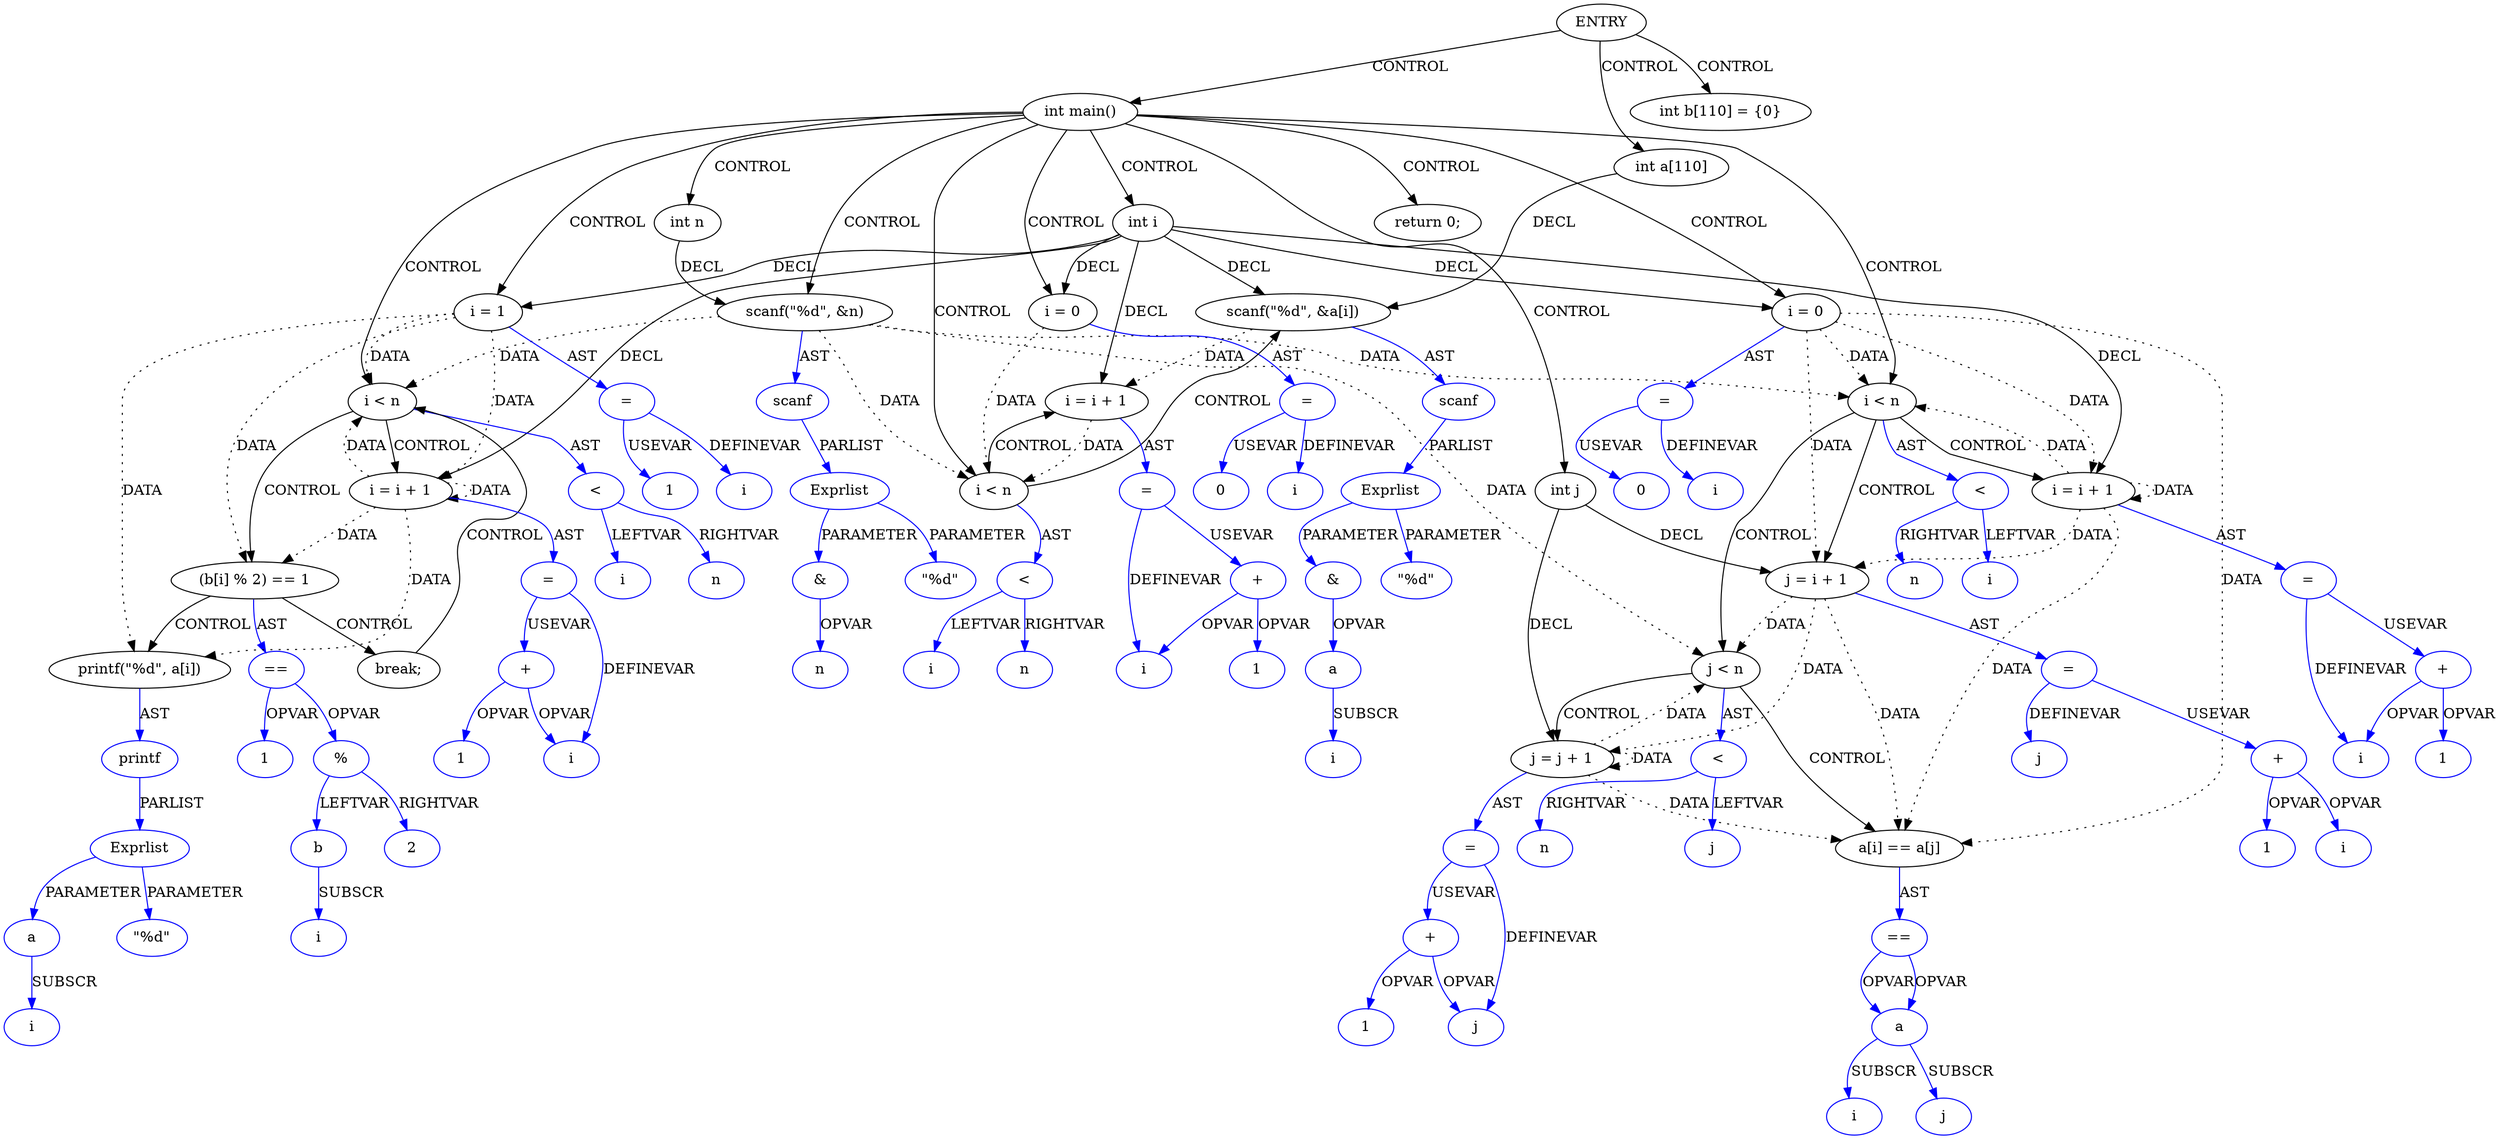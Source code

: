 digraph DotForMerge{
Node1 [label="ENTRY",type="ENTRY",coord="-1"];
Node2 [label="int a[110]",type="DECL",coord="2",varname="a",vartype="int[]"];
Node3 [label="int b[110] = {0}",type="DECL",coord="2",varname="b",vartype="int[]"];
Node4 [label="int main()",type="CONTROL",coord="3"];
Node6 [label="int n",type="DECL",coord="4",varname="n",vartype="int"];
Node7 [label="int i",type="DECL",coord="4",varname="i",vartype="int"];
Node8 [label="int j",type="DECL",coord="4",varname="j",vartype="int"];
Node9 [label="scanf(\"%d\", &n)",type="CALL",coord="5"];
Node10 [label="scanf",type="FUNCNAME",coord="5",color=blue];
Node11 [label="Exprlist",type="EXPRS",coord="5",color=blue];
Node12 [label="\"%d\"",type="CONST",coord="5",color=blue];
Node13 [label="&",type="OP",coord="5",color=blue];
Node14 [label="n",type="VAR",coord="5",color=blue];
Node15 [label="i = 0",type="ASSIGN",coord="6"];
Node16 [label="=",type="ASSIGNOP",coord="6",color=blue];
Node17 [label="i",type="VAR",coord="6",color=blue];
Node18 [label="0",type="CONST",coord="6",color=blue];
Node19 [label="i < n",type="CONTROL",coord="6"];
Node22 [label="scanf(\"%d\", &a[i])",type="CALL",coord="7"];
Node23 [label="scanf",type="FUNCNAME",coord="7",color=blue];
Node24 [label="Exprlist",type="EXPRS",coord="7",color=blue];
Node25 [label="\"%d\"",type="CONST",coord="7",color=blue];
Node26 [label="&",type="OP",coord="7",color=blue];
Node27 [label="a",type="VAR",coord="7",color=blue];
Node28 [label="i",type="VAR",coord="7",color=blue];
Node29 [label="i = i + 1",type="ASSIGN",coord="6"];
Node30 [label="=",type="ASSIGNOP",coord="6",color=blue];
Node31 [label="i",type="VAR",coord="6",color=blue];
Node32 [label="+",type="OP",coord="6",color=blue];
Node33 [label="1",type="CONST",coord="6",color=blue];
Node34 [label="<",type="OP",coord="6",color=blue];
Node35 [label="i",type="VAR",coord="6",color=blue];
Node36 [label="n",type="VAR",coord="6",color=blue];
Node37 [label="i = 0",type="ASSIGN",coord="9"];
Node38 [label="=",type="ASSIGNOP",coord="9",color=blue];
Node39 [label="i",type="VAR",coord="9",color=blue];
Node40 [label="0",type="CONST",coord="9",color=blue];
Node41 [label="i < n",type="CONTROL",coord="9"];
Node44 [label="j = i + 1",type="ASSIGN",coord="10"];
Node45 [label="=",type="ASSIGNOP",coord="10",color=blue];
Node46 [label="j",type="VAR",coord="10",color=blue];
Node47 [label="+",type="OP",coord="10",color=blue];
Node48 [label="i",type="VAR",coord="10",color=blue];
Node49 [label="1",type="CONST",coord="10",color=blue];
Node50 [label="j < n",type="CONTROL",coord="10"];
Node53 [label="a[i] == a[j]",type="CONTROL",coord="11"];
Node55 [label="==",type="OP",coord="11",color=blue];
Node56 [label="a",type="VAR",coord="11",color=blue];
Node57 [label="i",type="VAR",coord="11",color=blue];
Node58 [label="j",type="VAR",coord="11",color=blue];
Node59 [label="j = j + 1",type="ASSIGN",coord="10"];
Node60 [label="=",type="ASSIGNOP",coord="10",color=blue];
Node61 [label="j",type="VAR",coord="10",color=blue];
Node62 [label="+",type="OP",coord="10",color=blue];
Node63 [label="1",type="CONST",coord="10",color=blue];
Node64 [label="<",type="OP",coord="10",color=blue];
Node65 [label="j",type="VAR",coord="10",color=blue];
Node66 [label="n",type="VAR",coord="10",color=blue];
Node67 [label="i = i + 1",type="ASSIGN",coord="9"];
Node68 [label="=",type="ASSIGNOP",coord="9",color=blue];
Node69 [label="i",type="VAR",coord="9",color=blue];
Node70 [label="+",type="OP",coord="9",color=blue];
Node71 [label="1",type="CONST",coord="9",color=blue];
Node72 [label="<",type="OP",coord="9",color=blue];
Node73 [label="i",type="VAR",coord="9",color=blue];
Node74 [label="n",type="VAR",coord="9",color=blue];
Node75 [label="i = 1",type="ASSIGN",coord="16"];
Node76 [label="=",type="ASSIGNOP",coord="16",color=blue];
Node77 [label="i",type="VAR",coord="16",color=blue];
Node78 [label="1",type="CONST",coord="16",color=blue];
Node79 [label="i < n",type="CONTROL",coord="16"];
Node82 [label="(b[i] % 2) == 1",type="CONTROL",coord="17"];
Node84 [label="printf(\"%d\", a[i])",type="CALL",coord="18"];
Node85 [label="printf",type="FUNCNAME",coord="18",color=blue];
Node86 [label="Exprlist",type="EXPRS",coord="18",color=blue];
Node87 [label="\"%d\"",type="CONST",coord="18",color=blue];
Node88 [label="a",type="VAR",coord="18",color=blue];
Node89 [label="i",type="VAR",coord="18",color=blue];
Node90 [label="break;",type="CONTROL",coord="19"];
Node91 [label="==",type="OP",coord="17",color=blue];
Node92 [label="%",type="OP",coord="17",color=blue];
Node93 [label="b",type="VAR",coord="17",color=blue];
Node94 [label="i",type="VAR",coord="17",color=blue];
Node95 [label="2",type="CONST",coord="17",color=blue];
Node96 [label="1",type="CONST",coord="17",color=blue];
Node97 [label="i = i + 1",type="ASSIGN",coord="16"];
Node98 [label="=",type="ASSIGNOP",coord="16",color=blue];
Node99 [label="i",type="VAR",coord="16",color=blue];
Node100 [label="+",type="OP",coord="16",color=blue];
Node101 [label="1",type="CONST",coord="16",color=blue];
Node102 [label="<",type="OP",coord="16",color=blue];
Node103 [label="i",type="VAR",coord="16",color=blue];
Node104 [label="n",type="VAR",coord="16",color=blue];
Node105 [label="return 0;",type="RETURN",coord="22"];
Node1->Node2 [label = "CONTROL" ];
Node1->Node3 [label = "CONTROL" ];
Node1->Node4 [label = "CONTROL" ];
Node4->Node6 [label = "CONTROL" ];
Node4->Node7 [label = "CONTROL" ];
Node4->Node8 [label = "CONTROL" ];
Node4->Node9 [label = "CONTROL" ];
Node4->Node15 [label = "CONTROL" ];
Node4->Node19 [label = "CONTROL" ];
Node4->Node37 [label = "CONTROL" ];
Node4->Node41 [label = "CONTROL" ];
Node4->Node75 [label = "CONTROL" ];
Node4->Node79 [label = "CONTROL" ];
Node4->Node105 [label = "CONTROL" ];
Node19->Node22 [label = "CONTROL" ];
Node19->Node29 [label = "CONTROL" ];
Node41->Node44 [label = "CONTROL" ];
Node41->Node50 [label = "CONTROL" ];
Node41->Node67 [label = "CONTROL" ];
Node50->Node53 [label = "CONTROL" ];
Node50->Node59 [label = "CONTROL" ];
Node79->Node82 [label = "CONTROL" ];
Node79->Node97 [label = "CONTROL" ];
Node82->Node84 [label = "CONTROL" ];
Node82->Node90 [label = "CONTROL" ];
Node90->Node79 [label = "CONTROL" ];
Node9->Node19 [label = "DATA", style = dotted ]
Node9->Node41 [label = "DATA", style = dotted ]
Node9->Node50 [label = "DATA", style = dotted ]
Node9->Node79 [label = "DATA", style = dotted ]
Node15->Node19 [label = "DATA", style = dotted ]
Node22->Node29 [label = "DATA", style = dotted ]
Node29->Node19 [label = "DATA", style = dotted ]
Node37->Node41 [label = "DATA", style = dotted ]
Node37->Node44 [label = "DATA", style = dotted ]
Node37->Node53 [label = "DATA", style = dotted ]
Node37->Node67 [label = "DATA", style = dotted ]
Node44->Node50 [label = "DATA", style = dotted ]
Node44->Node53 [label = "DATA", style = dotted ]
Node44->Node59 [label = "DATA", style = dotted ]
Node59->Node50 [label = "DATA", style = dotted ]
Node59->Node53 [label = "DATA", style = dotted ]
Node59->Node59 [label = "DATA", style = dotted ]
Node67->Node41 [label = "DATA", style = dotted ]
Node67->Node44 [label = "DATA", style = dotted ]
Node67->Node53 [label = "DATA", style = dotted ]
Node67->Node67 [label = "DATA", style = dotted ]
Node75->Node79 [label = "DATA", style = dotted ]
Node75->Node82 [label = "DATA", style = dotted ]
Node75->Node84 [label = "DATA", style = dotted ]
Node75->Node97 [label = "DATA", style = dotted ]
Node97->Node79 [label = "DATA", style = dotted ]
Node97->Node82 [label = "DATA", style = dotted ]
Node97->Node84 [label = "DATA", style = dotted ]
Node97->Node97 [label = "DATA", style = dotted ]
Node2->Node22 [label = "DECL"]
Node6->Node9 [label = "DECL"]
Node7->Node37 [label = "DECL"]
Node7->Node67 [label = "DECL"]
Node7->Node29 [label = "DECL"]
Node7->Node97 [label = "DECL"]
Node7->Node22 [label = "DECL"]
Node7->Node15 [label = "DECL"]
Node7->Node75 [label = "DECL"]
Node8->Node59 [label = "DECL"]
Node8->Node44 [label = "DECL"]
Node9->Node10 [label = "AST" color=blue]
Node10->Node11 [label = "PARLIST" color=blue]
Node11->Node12 [label = "PARAMETER" color=blue]
Node11->Node13 [label = "PARAMETER" color=blue]
Node13->Node14 [label = "OPVAR" color=blue]
Node15->Node16 [label = "AST" color=blue]
Node16->Node17 [label = "DEFINEVAR" color=blue]
Node16->Node18 [label = "USEVAR" color=blue]
Node19->Node34 [label = "AST" color=blue]
Node22->Node23 [label = "AST" color=blue]
Node23->Node24 [label = "PARLIST" color=blue]
Node24->Node25 [label = "PARAMETER" color=blue]
Node24->Node26 [label = "PARAMETER" color=blue]
Node26->Node27 [label = "OPVAR" color=blue]
Node27->Node28 [label = "SUBSCR" color=blue]
Node29->Node30 [label = "AST" color=blue]
Node30->Node31 [label = "DEFINEVAR" color=blue]
Node30->Node32 [label = "USEVAR" color=blue]
Node32->Node31 [label = "OPVAR" color=blue]
Node32->Node33 [label = "OPVAR" color=blue]
Node34->Node35 [label = "LEFTVAR" color=blue]
Node34->Node36 [label = "RIGHTVAR" color=blue]
Node37->Node38 [label = "AST" color=blue]
Node38->Node39 [label = "DEFINEVAR" color=blue]
Node38->Node40 [label = "USEVAR" color=blue]
Node41->Node72 [label = "AST" color=blue]
Node44->Node45 [label = "AST" color=blue]
Node45->Node46 [label = "DEFINEVAR" color=blue]
Node45->Node47 [label = "USEVAR" color=blue]
Node47->Node48 [label = "OPVAR" color=blue]
Node47->Node49 [label = "OPVAR" color=blue]
Node50->Node64 [label = "AST" color=blue]
Node53->Node55 [label = "AST" color=blue]
Node55->Node56 [label = "OPVAR" color=blue]
Node55->Node56 [label = "OPVAR" color=blue]
Node56->Node57 [label = "SUBSCR" color=blue]
Node56->Node58 [label = "SUBSCR" color=blue]
Node59->Node60 [label = "AST" color=blue]
Node60->Node61 [label = "DEFINEVAR" color=blue]
Node60->Node62 [label = "USEVAR" color=blue]
Node62->Node61 [label = "OPVAR" color=blue]
Node62->Node63 [label = "OPVAR" color=blue]
Node64->Node65 [label = "LEFTVAR" color=blue]
Node64->Node66 [label = "RIGHTVAR" color=blue]
Node67->Node68 [label = "AST" color=blue]
Node68->Node69 [label = "DEFINEVAR" color=blue]
Node68->Node70 [label = "USEVAR" color=blue]
Node70->Node69 [label = "OPVAR" color=blue]
Node70->Node71 [label = "OPVAR" color=blue]
Node72->Node73 [label = "LEFTVAR" color=blue]
Node72->Node74 [label = "RIGHTVAR" color=blue]
Node75->Node76 [label = "AST" color=blue]
Node76->Node77 [label = "DEFINEVAR" color=blue]
Node76->Node78 [label = "USEVAR" color=blue]
Node79->Node102 [label = "AST" color=blue]
Node82->Node91 [label = "AST" color=blue]
Node84->Node85 [label = "AST" color=blue]
Node85->Node86 [label = "PARLIST" color=blue]
Node86->Node87 [label = "PARAMETER" color=blue]
Node86->Node88 [label = "PARAMETER" color=blue]
Node88->Node89 [label = "SUBSCR" color=blue]
Node91->Node92 [label = "OPVAR" color=blue]
Node91->Node96 [label = "OPVAR" color=blue]
Node92->Node93 [label = "LEFTVAR" color=blue]
Node92->Node95 [label = "RIGHTVAR" color=blue]
Node93->Node94 [label = "SUBSCR" color=blue]
Node97->Node98 [label = "AST" color=blue]
Node98->Node99 [label = "DEFINEVAR" color=blue]
Node98->Node100 [label = "USEVAR" color=blue]
Node100->Node99 [label = "OPVAR" color=blue]
Node100->Node101 [label = "OPVAR" color=blue]
Node102->Node103 [label = "LEFTVAR" color=blue]
Node102->Node104 [label = "RIGHTVAR" color=blue]
}
